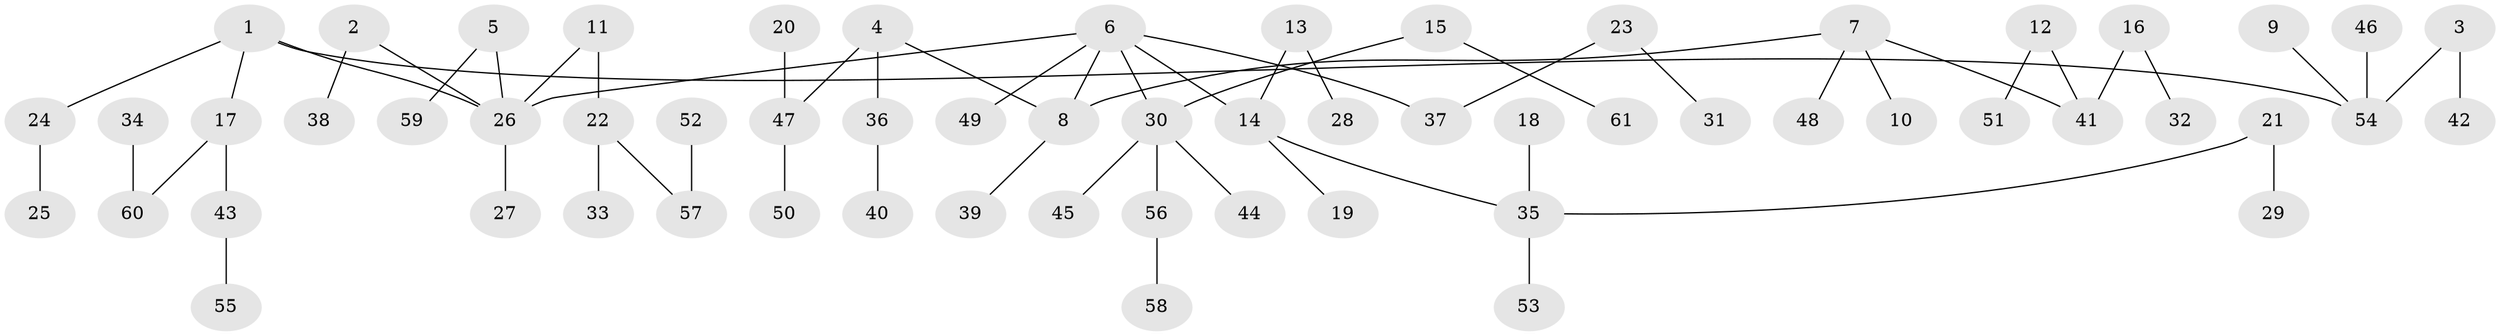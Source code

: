 // original degree distribution, {8: 0.00819672131147541, 4: 0.040983606557377046, 5: 0.05737704918032787, 6: 0.01639344262295082, 2: 0.29508196721311475, 3: 0.09836065573770492, 1: 0.48360655737704916}
// Generated by graph-tools (version 1.1) at 2025/02/03/09/25 03:02:25]
// undirected, 61 vertices, 60 edges
graph export_dot {
graph [start="1"]
  node [color=gray90,style=filled];
  1;
  2;
  3;
  4;
  5;
  6;
  7;
  8;
  9;
  10;
  11;
  12;
  13;
  14;
  15;
  16;
  17;
  18;
  19;
  20;
  21;
  22;
  23;
  24;
  25;
  26;
  27;
  28;
  29;
  30;
  31;
  32;
  33;
  34;
  35;
  36;
  37;
  38;
  39;
  40;
  41;
  42;
  43;
  44;
  45;
  46;
  47;
  48;
  49;
  50;
  51;
  52;
  53;
  54;
  55;
  56;
  57;
  58;
  59;
  60;
  61;
  1 -- 17 [weight=1.0];
  1 -- 24 [weight=1.0];
  1 -- 26 [weight=1.0];
  1 -- 54 [weight=1.0];
  2 -- 26 [weight=1.0];
  2 -- 38 [weight=1.0];
  3 -- 42 [weight=1.0];
  3 -- 54 [weight=1.0];
  4 -- 8 [weight=1.0];
  4 -- 36 [weight=1.0];
  4 -- 47 [weight=1.0];
  5 -- 26 [weight=1.0];
  5 -- 59 [weight=1.0];
  6 -- 8 [weight=1.0];
  6 -- 14 [weight=1.0];
  6 -- 26 [weight=1.0];
  6 -- 30 [weight=1.0];
  6 -- 37 [weight=1.0];
  6 -- 49 [weight=1.0];
  7 -- 8 [weight=1.0];
  7 -- 10 [weight=1.0];
  7 -- 41 [weight=1.0];
  7 -- 48 [weight=1.0];
  8 -- 39 [weight=1.0];
  9 -- 54 [weight=1.0];
  11 -- 22 [weight=1.0];
  11 -- 26 [weight=1.0];
  12 -- 41 [weight=1.0];
  12 -- 51 [weight=1.0];
  13 -- 14 [weight=1.0];
  13 -- 28 [weight=1.0];
  14 -- 19 [weight=1.0];
  14 -- 35 [weight=1.0];
  15 -- 30 [weight=1.0];
  15 -- 61 [weight=1.0];
  16 -- 32 [weight=1.0];
  16 -- 41 [weight=1.0];
  17 -- 43 [weight=1.0];
  17 -- 60 [weight=1.0];
  18 -- 35 [weight=1.0];
  20 -- 47 [weight=1.0];
  21 -- 29 [weight=1.0];
  21 -- 35 [weight=1.0];
  22 -- 33 [weight=1.0];
  22 -- 57 [weight=1.0];
  23 -- 31 [weight=1.0];
  23 -- 37 [weight=1.0];
  24 -- 25 [weight=1.0];
  26 -- 27 [weight=1.0];
  30 -- 44 [weight=1.0];
  30 -- 45 [weight=1.0];
  30 -- 56 [weight=1.0];
  34 -- 60 [weight=1.0];
  35 -- 53 [weight=1.0];
  36 -- 40 [weight=1.0];
  43 -- 55 [weight=1.0];
  46 -- 54 [weight=1.0];
  47 -- 50 [weight=1.0];
  52 -- 57 [weight=1.0];
  56 -- 58 [weight=1.0];
}
